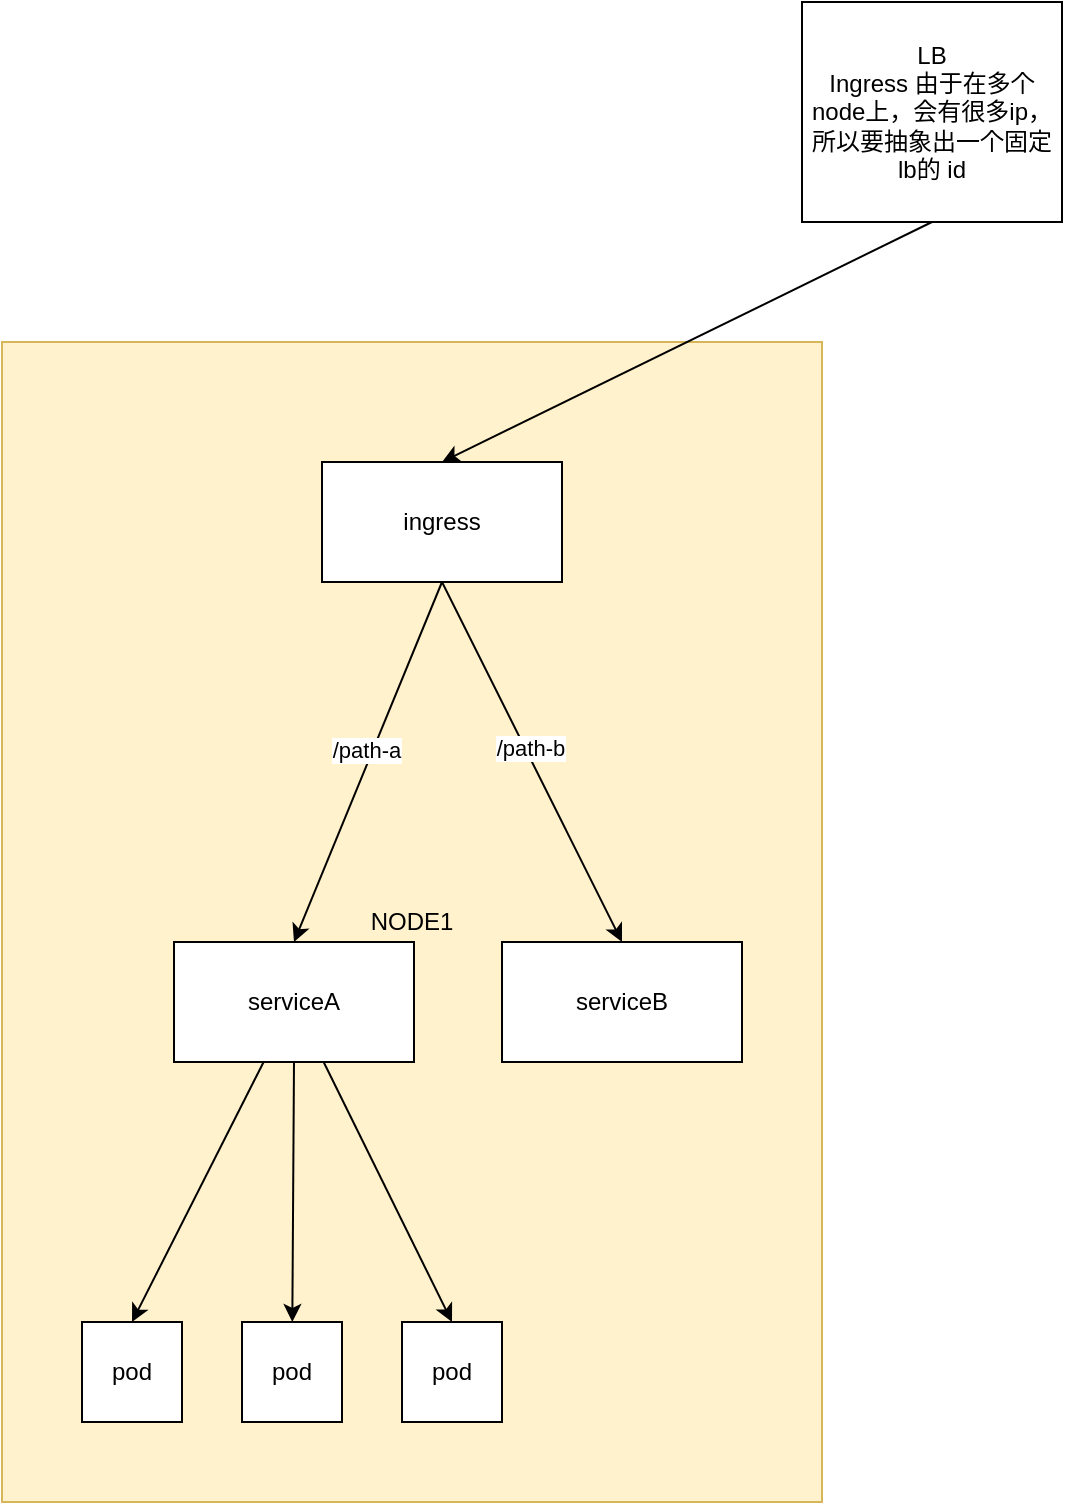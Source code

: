 <mxfile version="14.4.3" type="github">
  <diagram id="w_9FR9Beiynvzyc7NcYQ" name="第 1 页">
    <mxGraphModel dx="939" dy="510" grid="1" gridSize="10" guides="1" tooltips="1" connect="1" arrows="1" fold="1" page="1" pageScale="1" pageWidth="3300" pageHeight="4681" math="0" shadow="0">
      <root>
        <mxCell id="0" />
        <mxCell id="1" parent="0" />
        <mxCell id="vXOPwWMgBig0Ylkqw-jI-1" value="NODE1" style="rounded=0;whiteSpace=wrap;html=1;fillColor=#fff2cc;strokeColor=#d6b656;" vertex="1" parent="1">
          <mxGeometry x="150" y="330" width="410" height="580" as="geometry" />
        </mxCell>
        <mxCell id="vXOPwWMgBig0Ylkqw-jI-6" style="rounded=0;orthogonalLoop=1;jettySize=auto;html=1;entryX=0.5;entryY=0;entryDx=0;entryDy=0;" edge="1" parent="1" source="vXOPwWMgBig0Ylkqw-jI-3" target="vXOPwWMgBig0Ylkqw-jI-4">
          <mxGeometry relative="1" as="geometry" />
        </mxCell>
        <mxCell id="vXOPwWMgBig0Ylkqw-jI-7" style="edgeStyle=none;rounded=0;orthogonalLoop=1;jettySize=auto;html=1;exitX=0.5;exitY=1;exitDx=0;exitDy=0;" edge="1" parent="1" source="vXOPwWMgBig0Ylkqw-jI-3" target="vXOPwWMgBig0Ylkqw-jI-5">
          <mxGeometry relative="1" as="geometry" />
        </mxCell>
        <mxCell id="vXOPwWMgBig0Ylkqw-jI-9" style="edgeStyle=none;rounded=0;orthogonalLoop=1;jettySize=auto;html=1;entryX=0.5;entryY=0;entryDx=0;entryDy=0;" edge="1" parent="1" source="vXOPwWMgBig0Ylkqw-jI-3" target="vXOPwWMgBig0Ylkqw-jI-8">
          <mxGeometry relative="1" as="geometry" />
        </mxCell>
        <mxCell id="vXOPwWMgBig0Ylkqw-jI-3" value="serviceA" style="rounded=0;whiteSpace=wrap;html=1;" vertex="1" parent="1">
          <mxGeometry x="236" y="630" width="120" height="60" as="geometry" />
        </mxCell>
        <mxCell id="vXOPwWMgBig0Ylkqw-jI-4" value="pod" style="rounded=0;whiteSpace=wrap;html=1;" vertex="1" parent="1">
          <mxGeometry x="190" y="820" width="50" height="50" as="geometry" />
        </mxCell>
        <mxCell id="vXOPwWMgBig0Ylkqw-jI-5" value="pod" style="rounded=0;whiteSpace=wrap;html=1;" vertex="1" parent="1">
          <mxGeometry x="270" y="820" width="50" height="50" as="geometry" />
        </mxCell>
        <mxCell id="vXOPwWMgBig0Ylkqw-jI-8" value="pod" style="rounded=0;whiteSpace=wrap;html=1;" vertex="1" parent="1">
          <mxGeometry x="350" y="820" width="50" height="50" as="geometry" />
        </mxCell>
        <mxCell id="vXOPwWMgBig0Ylkqw-jI-12" style="edgeStyle=none;rounded=0;orthogonalLoop=1;jettySize=auto;html=1;exitX=0.5;exitY=1;exitDx=0;exitDy=0;entryX=0.5;entryY=0;entryDx=0;entryDy=0;" edge="1" parent="1" source="vXOPwWMgBig0Ylkqw-jI-10" target="vXOPwWMgBig0Ylkqw-jI-3">
          <mxGeometry relative="1" as="geometry" />
        </mxCell>
        <mxCell id="vXOPwWMgBig0Ylkqw-jI-14" value="/path-a" style="edgeLabel;html=1;align=center;verticalAlign=middle;resizable=0;points=[];" vertex="1" connectable="0" parent="vXOPwWMgBig0Ylkqw-jI-12">
          <mxGeometry x="-0.053" y="-3" relative="1" as="geometry">
            <mxPoint as="offset" />
          </mxGeometry>
        </mxCell>
        <mxCell id="vXOPwWMgBig0Ylkqw-jI-13" style="edgeStyle=none;rounded=0;orthogonalLoop=1;jettySize=auto;html=1;exitX=0.5;exitY=1;exitDx=0;exitDy=0;entryX=0.5;entryY=0;entryDx=0;entryDy=0;" edge="1" parent="1" source="vXOPwWMgBig0Ylkqw-jI-10" target="vXOPwWMgBig0Ylkqw-jI-11">
          <mxGeometry relative="1" as="geometry" />
        </mxCell>
        <mxCell id="vXOPwWMgBig0Ylkqw-jI-15" value="/path-b" style="edgeLabel;html=1;align=center;verticalAlign=middle;resizable=0;points=[];" vertex="1" connectable="0" parent="vXOPwWMgBig0Ylkqw-jI-13">
          <mxGeometry x="-0.071" y="1" relative="1" as="geometry">
            <mxPoint x="1" as="offset" />
          </mxGeometry>
        </mxCell>
        <mxCell id="vXOPwWMgBig0Ylkqw-jI-10" value="ingress" style="rounded=0;whiteSpace=wrap;html=1;" vertex="1" parent="1">
          <mxGeometry x="310" y="390" width="120" height="60" as="geometry" />
        </mxCell>
        <mxCell id="vXOPwWMgBig0Ylkqw-jI-11" value="serviceB" style="rounded=0;whiteSpace=wrap;html=1;" vertex="1" parent="1">
          <mxGeometry x="400" y="630" width="120" height="60" as="geometry" />
        </mxCell>
        <mxCell id="vXOPwWMgBig0Ylkqw-jI-17" style="edgeStyle=none;rounded=0;orthogonalLoop=1;jettySize=auto;html=1;exitX=0.5;exitY=1;exitDx=0;exitDy=0;entryX=0.5;entryY=0;entryDx=0;entryDy=0;" edge="1" parent="1" source="vXOPwWMgBig0Ylkqw-jI-16" target="vXOPwWMgBig0Ylkqw-jI-10">
          <mxGeometry relative="1" as="geometry" />
        </mxCell>
        <mxCell id="vXOPwWMgBig0Ylkqw-jI-16" value="LB&lt;br&gt;Ingress 由于在多个node上，会有很多ip，所以要抽象出一个固定 &lt;br&gt;lb的 id" style="whiteSpace=wrap;html=1;" vertex="1" parent="1">
          <mxGeometry x="550" y="160" width="130" height="110" as="geometry" />
        </mxCell>
      </root>
    </mxGraphModel>
  </diagram>
</mxfile>
